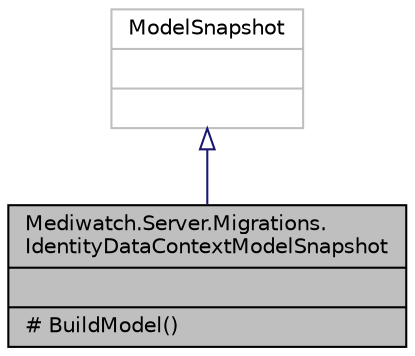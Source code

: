 digraph "Mediwatch.Server.Migrations.IdentityDataContextModelSnapshot"
{
 // INTERACTIVE_SVG=YES
 // LATEX_PDF_SIZE
  edge [fontname="Helvetica",fontsize="10",labelfontname="Helvetica",labelfontsize="10"];
  node [fontname="Helvetica",fontsize="10",shape=record];
  Node1 [label="{Mediwatch.Server.Migrations.\lIdentityDataContextModelSnapshot\n||# BuildModel()\l}",height=0.2,width=0.4,color="black", fillcolor="grey75", style="filled", fontcolor="black",tooltip=" "];
  Node2 -> Node1 [dir="back",color="midnightblue",fontsize="10",style="solid",arrowtail="onormal",fontname="Helvetica"];
  Node2 [label="{ModelSnapshot\n||}",height=0.2,width=0.4,color="grey75", fillcolor="white", style="filled",tooltip=" "];
}
